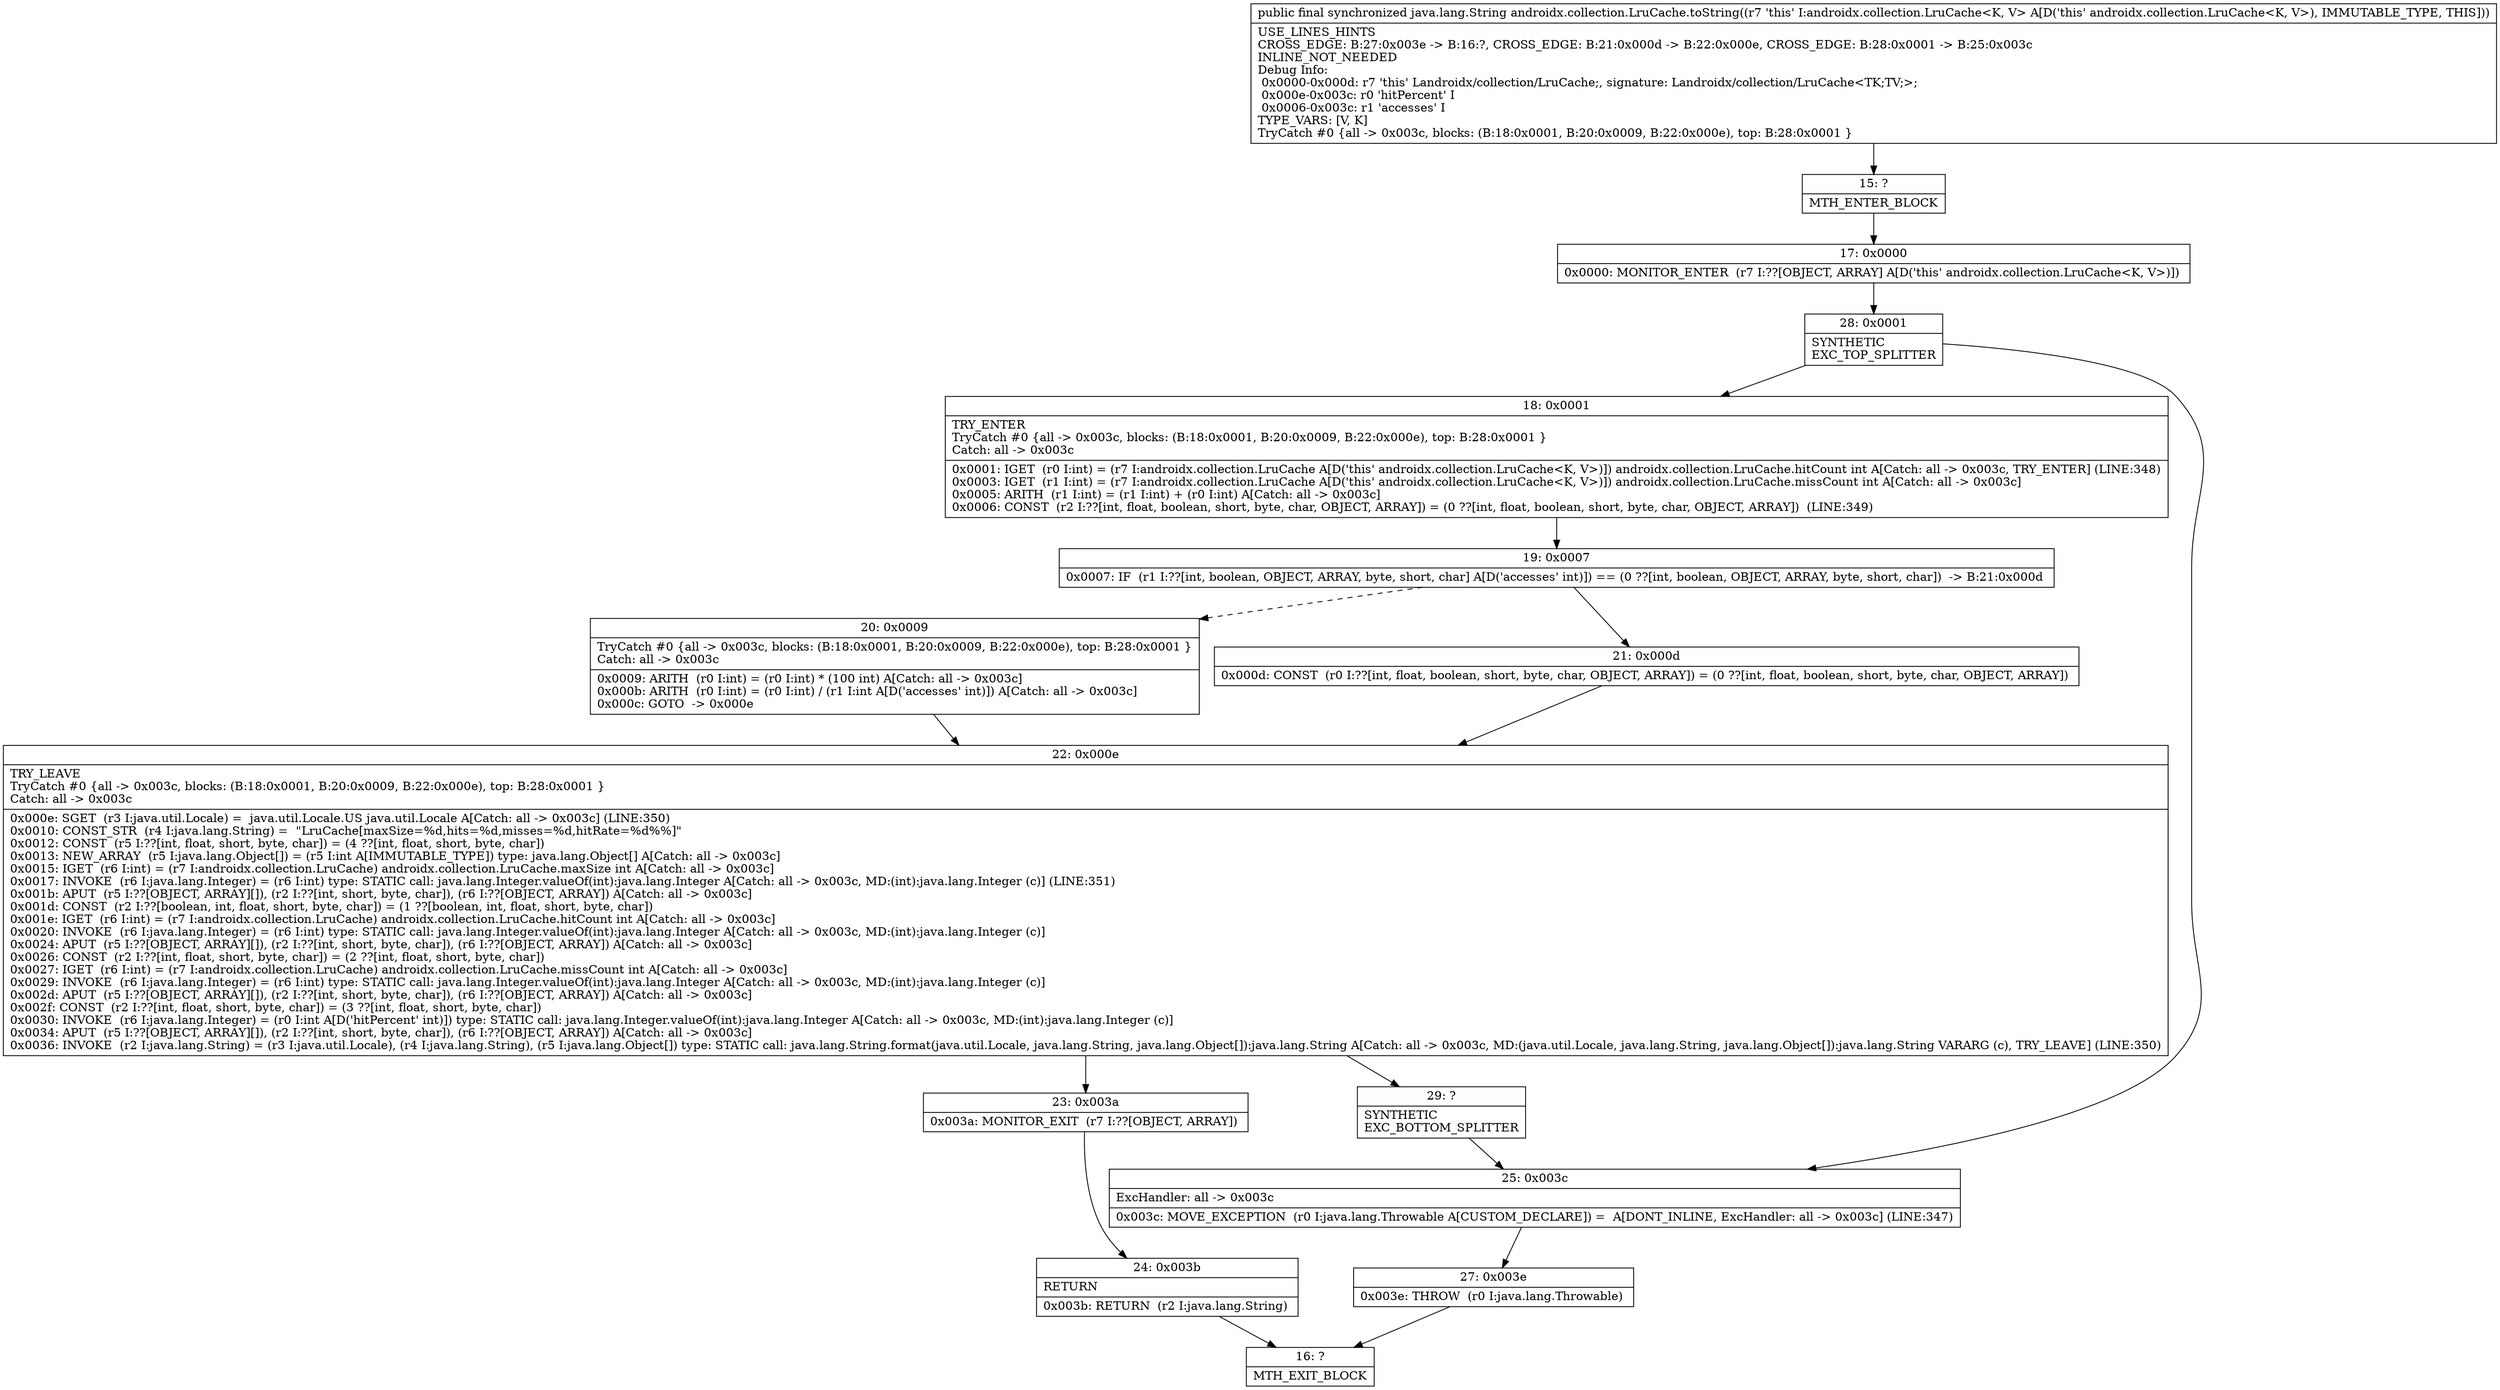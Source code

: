 digraph "CFG forandroidx.collection.LruCache.toString()Ljava\/lang\/String;" {
Node_15 [shape=record,label="{15\:\ ?|MTH_ENTER_BLOCK\l}"];
Node_17 [shape=record,label="{17\:\ 0x0000|0x0000: MONITOR_ENTER  (r7 I:??[OBJECT, ARRAY] A[D('this' androidx.collection.LruCache\<K, V\>)]) \l}"];
Node_28 [shape=record,label="{28\:\ 0x0001|SYNTHETIC\lEXC_TOP_SPLITTER\l}"];
Node_18 [shape=record,label="{18\:\ 0x0001|TRY_ENTER\lTryCatch #0 \{all \-\> 0x003c, blocks: (B:18:0x0001, B:20:0x0009, B:22:0x000e), top: B:28:0x0001 \}\lCatch: all \-\> 0x003c\l|0x0001: IGET  (r0 I:int) = (r7 I:androidx.collection.LruCache A[D('this' androidx.collection.LruCache\<K, V\>)]) androidx.collection.LruCache.hitCount int A[Catch: all \-\> 0x003c, TRY_ENTER] (LINE:348)\l0x0003: IGET  (r1 I:int) = (r7 I:androidx.collection.LruCache A[D('this' androidx.collection.LruCache\<K, V\>)]) androidx.collection.LruCache.missCount int A[Catch: all \-\> 0x003c]\l0x0005: ARITH  (r1 I:int) = (r1 I:int) + (r0 I:int) A[Catch: all \-\> 0x003c]\l0x0006: CONST  (r2 I:??[int, float, boolean, short, byte, char, OBJECT, ARRAY]) = (0 ??[int, float, boolean, short, byte, char, OBJECT, ARRAY])  (LINE:349)\l}"];
Node_19 [shape=record,label="{19\:\ 0x0007|0x0007: IF  (r1 I:??[int, boolean, OBJECT, ARRAY, byte, short, char] A[D('accesses' int)]) == (0 ??[int, boolean, OBJECT, ARRAY, byte, short, char])  \-\> B:21:0x000d \l}"];
Node_20 [shape=record,label="{20\:\ 0x0009|TryCatch #0 \{all \-\> 0x003c, blocks: (B:18:0x0001, B:20:0x0009, B:22:0x000e), top: B:28:0x0001 \}\lCatch: all \-\> 0x003c\l|0x0009: ARITH  (r0 I:int) = (r0 I:int) * (100 int) A[Catch: all \-\> 0x003c]\l0x000b: ARITH  (r0 I:int) = (r0 I:int) \/ (r1 I:int A[D('accesses' int)]) A[Catch: all \-\> 0x003c]\l0x000c: GOTO  \-\> 0x000e \l}"];
Node_22 [shape=record,label="{22\:\ 0x000e|TRY_LEAVE\lTryCatch #0 \{all \-\> 0x003c, blocks: (B:18:0x0001, B:20:0x0009, B:22:0x000e), top: B:28:0x0001 \}\lCatch: all \-\> 0x003c\l|0x000e: SGET  (r3 I:java.util.Locale) =  java.util.Locale.US java.util.Locale A[Catch: all \-\> 0x003c] (LINE:350)\l0x0010: CONST_STR  (r4 I:java.lang.String) =  \"LruCache[maxSize=%d,hits=%d,misses=%d,hitRate=%d%%]\" \l0x0012: CONST  (r5 I:??[int, float, short, byte, char]) = (4 ??[int, float, short, byte, char]) \l0x0013: NEW_ARRAY  (r5 I:java.lang.Object[]) = (r5 I:int A[IMMUTABLE_TYPE]) type: java.lang.Object[] A[Catch: all \-\> 0x003c]\l0x0015: IGET  (r6 I:int) = (r7 I:androidx.collection.LruCache) androidx.collection.LruCache.maxSize int A[Catch: all \-\> 0x003c]\l0x0017: INVOKE  (r6 I:java.lang.Integer) = (r6 I:int) type: STATIC call: java.lang.Integer.valueOf(int):java.lang.Integer A[Catch: all \-\> 0x003c, MD:(int):java.lang.Integer (c)] (LINE:351)\l0x001b: APUT  (r5 I:??[OBJECT, ARRAY][]), (r2 I:??[int, short, byte, char]), (r6 I:??[OBJECT, ARRAY]) A[Catch: all \-\> 0x003c]\l0x001d: CONST  (r2 I:??[boolean, int, float, short, byte, char]) = (1 ??[boolean, int, float, short, byte, char]) \l0x001e: IGET  (r6 I:int) = (r7 I:androidx.collection.LruCache) androidx.collection.LruCache.hitCount int A[Catch: all \-\> 0x003c]\l0x0020: INVOKE  (r6 I:java.lang.Integer) = (r6 I:int) type: STATIC call: java.lang.Integer.valueOf(int):java.lang.Integer A[Catch: all \-\> 0x003c, MD:(int):java.lang.Integer (c)]\l0x0024: APUT  (r5 I:??[OBJECT, ARRAY][]), (r2 I:??[int, short, byte, char]), (r6 I:??[OBJECT, ARRAY]) A[Catch: all \-\> 0x003c]\l0x0026: CONST  (r2 I:??[int, float, short, byte, char]) = (2 ??[int, float, short, byte, char]) \l0x0027: IGET  (r6 I:int) = (r7 I:androidx.collection.LruCache) androidx.collection.LruCache.missCount int A[Catch: all \-\> 0x003c]\l0x0029: INVOKE  (r6 I:java.lang.Integer) = (r6 I:int) type: STATIC call: java.lang.Integer.valueOf(int):java.lang.Integer A[Catch: all \-\> 0x003c, MD:(int):java.lang.Integer (c)]\l0x002d: APUT  (r5 I:??[OBJECT, ARRAY][]), (r2 I:??[int, short, byte, char]), (r6 I:??[OBJECT, ARRAY]) A[Catch: all \-\> 0x003c]\l0x002f: CONST  (r2 I:??[int, float, short, byte, char]) = (3 ??[int, float, short, byte, char]) \l0x0030: INVOKE  (r6 I:java.lang.Integer) = (r0 I:int A[D('hitPercent' int)]) type: STATIC call: java.lang.Integer.valueOf(int):java.lang.Integer A[Catch: all \-\> 0x003c, MD:(int):java.lang.Integer (c)]\l0x0034: APUT  (r5 I:??[OBJECT, ARRAY][]), (r2 I:??[int, short, byte, char]), (r6 I:??[OBJECT, ARRAY]) A[Catch: all \-\> 0x003c]\l0x0036: INVOKE  (r2 I:java.lang.String) = (r3 I:java.util.Locale), (r4 I:java.lang.String), (r5 I:java.lang.Object[]) type: STATIC call: java.lang.String.format(java.util.Locale, java.lang.String, java.lang.Object[]):java.lang.String A[Catch: all \-\> 0x003c, MD:(java.util.Locale, java.lang.String, java.lang.Object[]):java.lang.String VARARG (c), TRY_LEAVE] (LINE:350)\l}"];
Node_23 [shape=record,label="{23\:\ 0x003a|0x003a: MONITOR_EXIT  (r7 I:??[OBJECT, ARRAY]) \l}"];
Node_24 [shape=record,label="{24\:\ 0x003b|RETURN\l|0x003b: RETURN  (r2 I:java.lang.String) \l}"];
Node_16 [shape=record,label="{16\:\ ?|MTH_EXIT_BLOCK\l}"];
Node_29 [shape=record,label="{29\:\ ?|SYNTHETIC\lEXC_BOTTOM_SPLITTER\l}"];
Node_21 [shape=record,label="{21\:\ 0x000d|0x000d: CONST  (r0 I:??[int, float, boolean, short, byte, char, OBJECT, ARRAY]) = (0 ??[int, float, boolean, short, byte, char, OBJECT, ARRAY]) \l}"];
Node_25 [shape=record,label="{25\:\ 0x003c|ExcHandler: all \-\> 0x003c\l|0x003c: MOVE_EXCEPTION  (r0 I:java.lang.Throwable A[CUSTOM_DECLARE]) =  A[DONT_INLINE, ExcHandler: all \-\> 0x003c] (LINE:347)\l}"];
Node_27 [shape=record,label="{27\:\ 0x003e|0x003e: THROW  (r0 I:java.lang.Throwable) \l}"];
MethodNode[shape=record,label="{public final synchronized java.lang.String androidx.collection.LruCache.toString((r7 'this' I:androidx.collection.LruCache\<K, V\> A[D('this' androidx.collection.LruCache\<K, V\>), IMMUTABLE_TYPE, THIS]))  | USE_LINES_HINTS\lCROSS_EDGE: B:27:0x003e \-\> B:16:?, CROSS_EDGE: B:21:0x000d \-\> B:22:0x000e, CROSS_EDGE: B:28:0x0001 \-\> B:25:0x003c\lINLINE_NOT_NEEDED\lDebug Info:\l  0x0000\-0x000d: r7 'this' Landroidx\/collection\/LruCache;, signature: Landroidx\/collection\/LruCache\<TK;TV;\>;\l  0x000e\-0x003c: r0 'hitPercent' I\l  0x0006\-0x003c: r1 'accesses' I\lTYPE_VARS: [V, K]\lTryCatch #0 \{all \-\> 0x003c, blocks: (B:18:0x0001, B:20:0x0009, B:22:0x000e), top: B:28:0x0001 \}\l}"];
MethodNode -> Node_15;Node_15 -> Node_17;
Node_17 -> Node_28;
Node_28 -> Node_18;
Node_28 -> Node_25;
Node_18 -> Node_19;
Node_19 -> Node_20[style=dashed];
Node_19 -> Node_21;
Node_20 -> Node_22;
Node_22 -> Node_23;
Node_22 -> Node_29;
Node_23 -> Node_24;
Node_24 -> Node_16;
Node_29 -> Node_25;
Node_21 -> Node_22;
Node_25 -> Node_27;
Node_27 -> Node_16;
}

